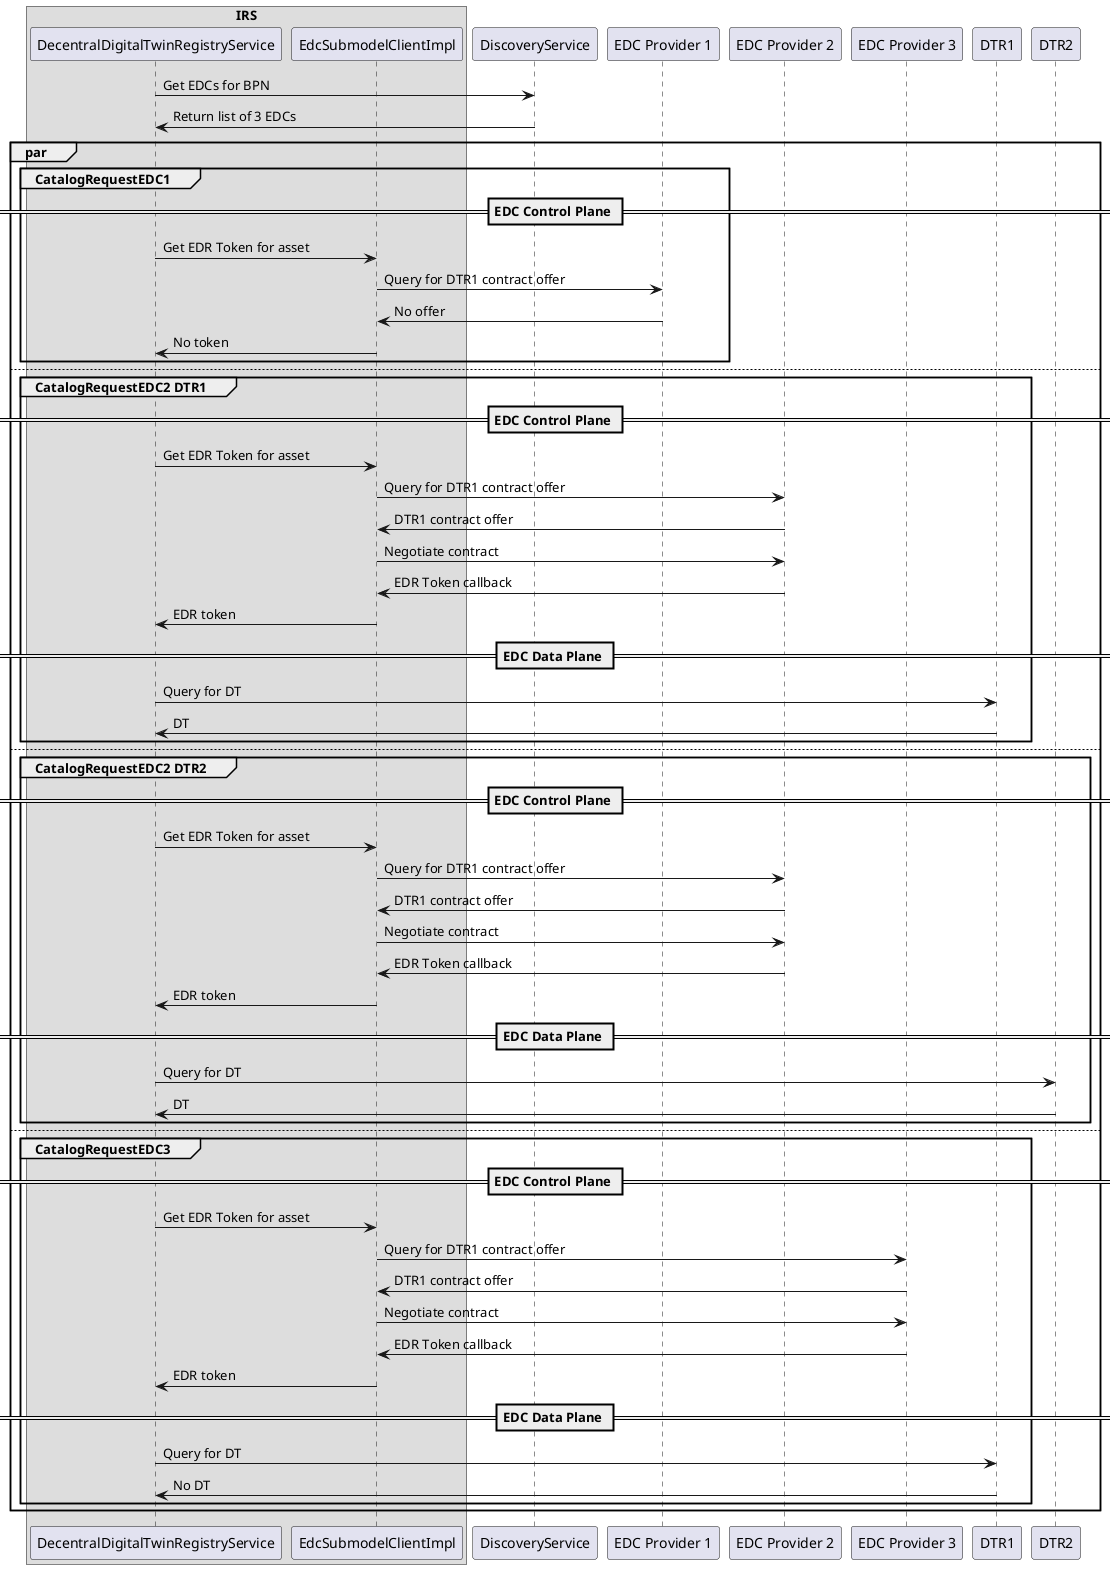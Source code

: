 @startuml


box IRS
    participant DecentralDigitalTwinRegistryService as DTRS
    participant EdcSubmodelClientImpl as EdcClient
end box


participant DiscoveryService
participant "EDC Provider 1" as EDCProvider1
participant "EDC Provider 2" as EDCProvider2
participant "EDC Provider 3" as EDCProvider3
participant "DTR1" as DTR1
participant "DTR2" as DTR2

' DigitalTwinDelegate.process
' DecentralDigitalTwinRegistryService.fetchShells
' ConnectorEndpointsService.fetchConnectorEndpoints(String bpn) -- cacheable
DTRS -> DiscoveryService: Get EDCs for BPN
' discoveryFinderClient.findDiscoveryEndpoints(DiscoveryFinderRequest request)
DiscoveryService -> DTRS: Return list of 3 EDCs

' Turned into futures to get the EDR tokens by
' EndpointDataForConnectorsService.createFindEndpointDataForConnectorsFutures(List<String> edcUrls)

par
    group CatalogRequestEDC1

        == EDC Control Plane ==
        DTRS -> EdcClient: Get EDR Token for asset
        EdcClient -> EDCProvider1: Query for DTR1 contract offer
        EDCProvider1 -> EdcClient: No offer
        EdcClient -> DTRS: No token
    end

    else

    group CatalogRequestEDC2 DTR1

        == EDC Control Plane ==

        ' this happens in DecentralDigitalTwinRegistryService.fetchShellDescriptorsForConnectorEndpoints
        ' when each of List<CompletableFuture<EndpointDataReference>> is composed
        ' with fetchShellDescriptorsForKey
        DTRS -> EdcClient: Get EDR Token for asset
        ' EdcSubmodelFacade.getEndpointReferenceForAsset
        ' EdcSubmodelClientImpl.getEndpointReferenceForAsset
        EdcClient -> EDCProvider2: Query for DTR1 contract offer
        EDCProvider2 -> EdcClient: DTR1 contract offer
        ' EdcSubmodelClientImpl.negotiateContract
        EdcClient -> EDCProvider2: Negotiate contract
        EDCProvider2 -> EdcClient: EDR Token callback

        EdcClient -> DTRS: EDR token


        == EDC Data Plane ==

        ' DecentralDigitalTwinRegistryService
        '      .fetchShellDescriptor(EndpointDataReference, DigitalTwinRegistryKey)
        DTRS -> DTR1: Query for DT
        DTR1 -> DTRS: DT
        ' result is AssetAdministrationShellDescriptor which is the actual data
    end

    else

    group CatalogRequestEDC2 DTR2

        == EDC Control Plane ==

        DTRS -> EdcClient: Get EDR Token for asset
        EdcClient -> EDCProvider2: Query for DTR1 contract offer
        EDCProvider2 -> EdcClient: DTR1 contract offer
        EdcClient -> EDCProvider2: Negotiate contract
        EDCProvider2 -> EdcClient: EDR Token callback

        EdcClient -> DTRS: EDR token


        == EDC Data Plane ==

        DTRS -> DTR2: Query for DT
        DTR2 -> DTRS: DT
    end

    else

    group CatalogRequestEDC3

        == EDC Control Plane ==

        DTRS -> EdcClient: Get EDR Token for asset
        EdcClient -> EDCProvider3: Query for DTR1 contract offer
        EDCProvider3 -> EdcClient: DTR1 contract offer
        EdcClient -> EDCProvider3: Negotiate contract
        EDCProvider3 -> EdcClient: EDR Token callback
        EdcClient -> DTRS: EDR token

        == EDC Data Plane ==

        DTRS -> DTR1: Query for DT
        DTR1 -> DTRS: No DT
    end
end

' TODO(mfischer): #395: how do we visualize the following behaviour in the diagram?:
'    fastest successful response from DTR will be returned

@enduml
